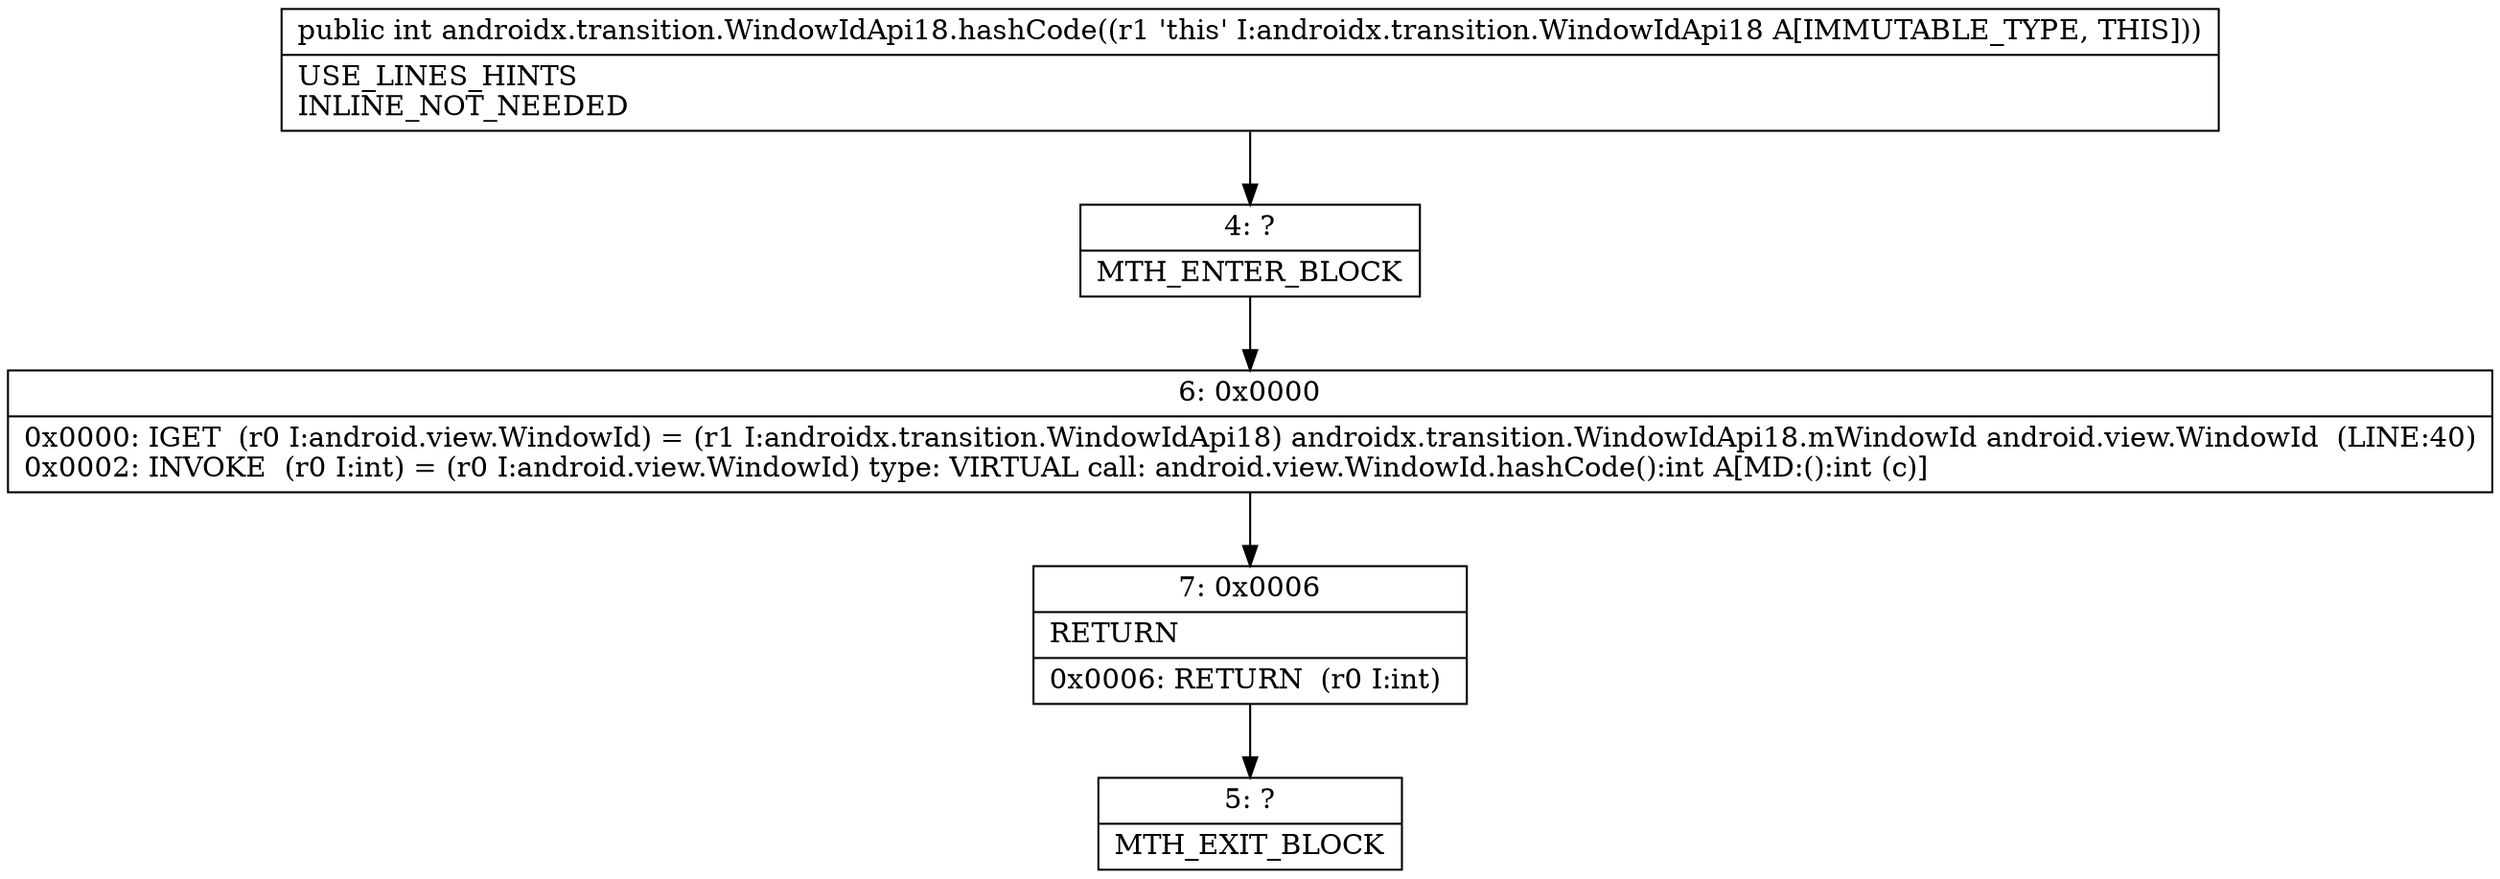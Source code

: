 digraph "CFG forandroidx.transition.WindowIdApi18.hashCode()I" {
Node_4 [shape=record,label="{4\:\ ?|MTH_ENTER_BLOCK\l}"];
Node_6 [shape=record,label="{6\:\ 0x0000|0x0000: IGET  (r0 I:android.view.WindowId) = (r1 I:androidx.transition.WindowIdApi18) androidx.transition.WindowIdApi18.mWindowId android.view.WindowId  (LINE:40)\l0x0002: INVOKE  (r0 I:int) = (r0 I:android.view.WindowId) type: VIRTUAL call: android.view.WindowId.hashCode():int A[MD:():int (c)]\l}"];
Node_7 [shape=record,label="{7\:\ 0x0006|RETURN\l|0x0006: RETURN  (r0 I:int) \l}"];
Node_5 [shape=record,label="{5\:\ ?|MTH_EXIT_BLOCK\l}"];
MethodNode[shape=record,label="{public int androidx.transition.WindowIdApi18.hashCode((r1 'this' I:androidx.transition.WindowIdApi18 A[IMMUTABLE_TYPE, THIS]))  | USE_LINES_HINTS\lINLINE_NOT_NEEDED\l}"];
MethodNode -> Node_4;Node_4 -> Node_6;
Node_6 -> Node_7;
Node_7 -> Node_5;
}


